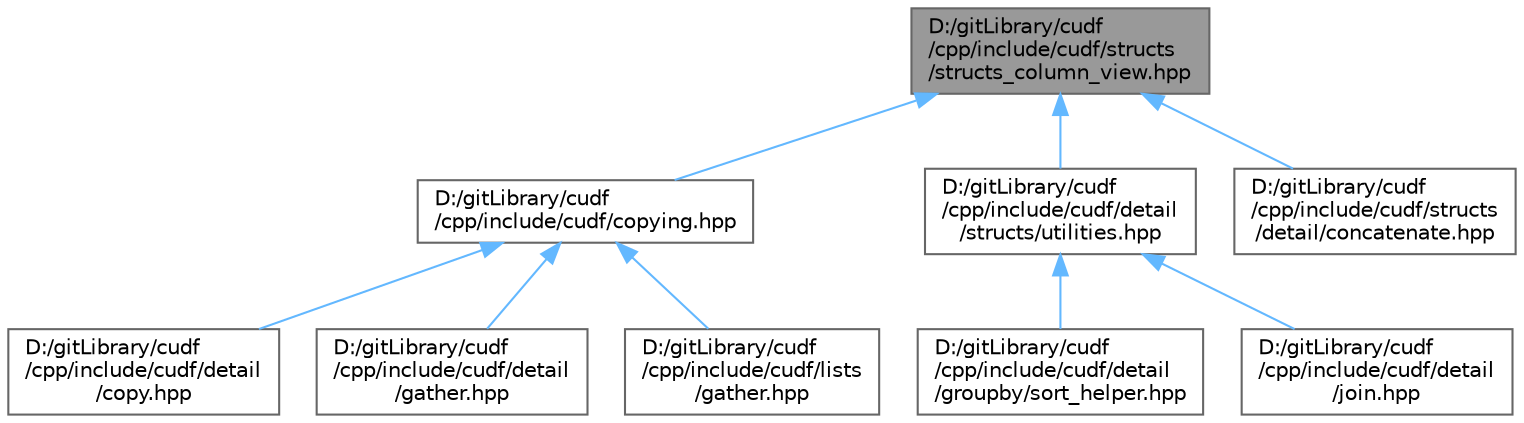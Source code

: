digraph "D:/gitLibrary/cudf/cpp/include/cudf/structs/structs_column_view.hpp"
{
 // LATEX_PDF_SIZE
  bgcolor="transparent";
  edge [fontname=Helvetica,fontsize=10,labelfontname=Helvetica,labelfontsize=10];
  node [fontname=Helvetica,fontsize=10,shape=box,height=0.2,width=0.4];
  Node1 [id="Node000001",label="D:/gitLibrary/cudf\l/cpp/include/cudf/structs\l/structs_column_view.hpp",height=0.2,width=0.4,color="gray40", fillcolor="grey60", style="filled", fontcolor="black",tooltip="Class definition for cudf::structs_column_view."];
  Node1 -> Node2 [id="edge9_Node000001_Node000002",dir="back",color="steelblue1",style="solid",tooltip=" "];
  Node2 [id="Node000002",label="D:/gitLibrary/cudf\l/cpp/include/cudf/copying.hpp",height=0.2,width=0.4,color="grey40", fillcolor="white", style="filled",URL="$copying_8hpp.html",tooltip="Column APIs for gather, scatter, split, slice, etc."];
  Node2 -> Node3 [id="edge10_Node000002_Node000003",dir="back",color="steelblue1",style="solid",tooltip=" "];
  Node3 [id="Node000003",label="D:/gitLibrary/cudf\l/cpp/include/cudf/detail\l/copy.hpp",height=0.2,width=0.4,color="grey40", fillcolor="white", style="filled",URL="$copy_8hpp.html",tooltip=" "];
  Node2 -> Node4 [id="edge11_Node000002_Node000004",dir="back",color="steelblue1",style="solid",tooltip=" "];
  Node4 [id="Node000004",label="D:/gitLibrary/cudf\l/cpp/include/cudf/detail\l/gather.hpp",height=0.2,width=0.4,color="grey40", fillcolor="white", style="filled",URL="$detail_2gather_8hpp.html",tooltip=" "];
  Node2 -> Node5 [id="edge12_Node000002_Node000005",dir="back",color="steelblue1",style="solid",tooltip=" "];
  Node5 [id="Node000005",label="D:/gitLibrary/cudf\l/cpp/include/cudf/lists\l/gather.hpp",height=0.2,width=0.4,color="grey40", fillcolor="white", style="filled",URL="$lists_2gather_8hpp.html",tooltip=" "];
  Node1 -> Node6 [id="edge13_Node000001_Node000006",dir="back",color="steelblue1",style="solid",tooltip=" "];
  Node6 [id="Node000006",label="D:/gitLibrary/cudf\l/cpp/include/cudf/detail\l/structs/utilities.hpp",height=0.2,width=0.4,color="grey40", fillcolor="white", style="filled",URL="$detail_2structs_2utilities_8hpp.html",tooltip=" "];
  Node6 -> Node7 [id="edge14_Node000006_Node000007",dir="back",color="steelblue1",style="solid",tooltip=" "];
  Node7 [id="Node000007",label="D:/gitLibrary/cudf\l/cpp/include/cudf/detail\l/groupby/sort_helper.hpp",height=0.2,width=0.4,color="grey40", fillcolor="white", style="filled",URL="$sort__helper_8hpp.html",tooltip=" "];
  Node6 -> Node8 [id="edge15_Node000006_Node000008",dir="back",color="steelblue1",style="solid",tooltip=" "];
  Node8 [id="Node000008",label="D:/gitLibrary/cudf\l/cpp/include/cudf/detail\l/join.hpp",height=0.2,width=0.4,color="grey40", fillcolor="white", style="filled",URL="$detail_2join_8hpp.html",tooltip=" "];
  Node1 -> Node9 [id="edge16_Node000001_Node000009",dir="back",color="steelblue1",style="solid",tooltip=" "];
  Node9 [id="Node000009",label="D:/gitLibrary/cudf\l/cpp/include/cudf/structs\l/detail/concatenate.hpp",height=0.2,width=0.4,color="grey40", fillcolor="white", style="filled",URL="$structs_2detail_2concatenate_8hpp.html",tooltip=" "];
}
